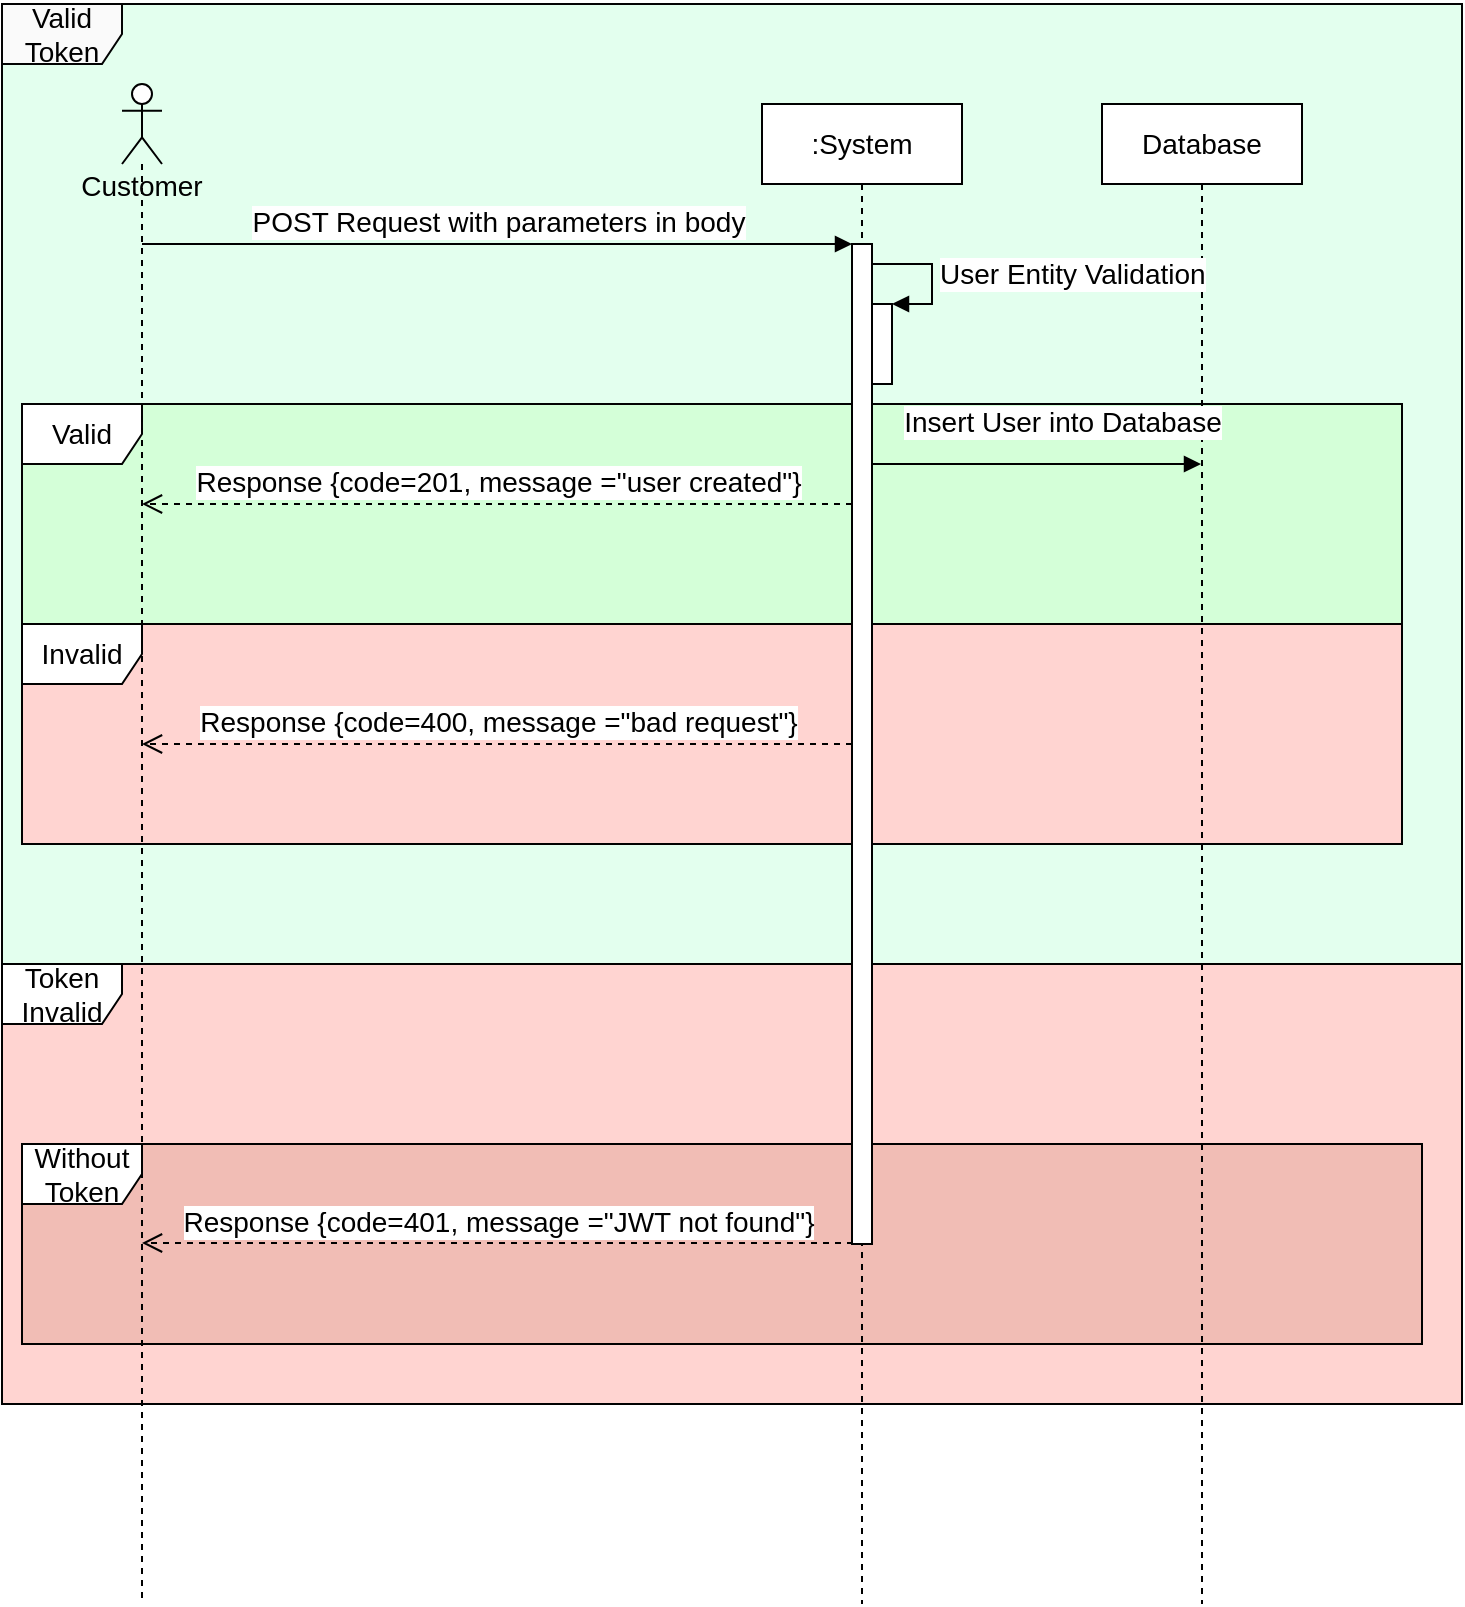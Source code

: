 <mxfile version="13.6.2" type="device"><diagram id="kgpKYQtTHZ0yAKxKKP6v" name="Page-1"><mxGraphModel dx="748" dy="821" grid="1" gridSize="10" guides="1" tooltips="1" connect="1" arrows="1" fold="1" page="1" pageScale="1" pageWidth="850" pageHeight="1100" math="0" shadow="0"><root><mxCell id="0"/><mxCell id="1" parent="0"/><mxCell id="ANFCpuZzOZ3-ZKPfSUP0-6" value="Valid Token" style="shape=umlFrame;whiteSpace=wrap;html=1;fontSize=14;swimlaneFillColor=#E3FFEE;fillColor=#FAFAFA;strokeColor=#030303;" parent="1" vertex="1"><mxGeometry x="10" y="10" width="730" height="510" as="geometry"/></mxCell><mxCell id="ANFCpuZzOZ3-ZKPfSUP0-8" value="Token&lt;br style=&quot;font-size: 14px;&quot;&gt;Invalid" style="shape=umlFrame;whiteSpace=wrap;html=1;fontSize=14;swimlaneFillColor=#FFD4D1;" parent="1" vertex="1"><mxGeometry x="10" y="490" width="730" height="220" as="geometry"/></mxCell><mxCell id="ANFCpuZzOZ3-ZKPfSUP0-11" value="Without Token" style="shape=umlFrame;whiteSpace=wrap;html=1;fontSize=14;swimlaneFillColor=#F1BDB5;" parent="1" vertex="1"><mxGeometry x="20" y="580" width="700" height="100" as="geometry"/></mxCell><mxCell id="ANFCpuZzOZ3-ZKPfSUP0-2" value="Valid" style="shape=umlFrame;whiteSpace=wrap;html=1;fontSize=14;swimlaneFillColor=#D4FFD8;fillColor=#FFFFFF;strokeColor=#030303;" parent="1" vertex="1"><mxGeometry x="20" y="210" width="690" height="110" as="geometry"/></mxCell><mxCell id="ANFCpuZzOZ3-ZKPfSUP0-1" value="Invalid" style="shape=umlFrame;whiteSpace=wrap;html=1;fontSize=14;swimlaneFillColor=#FFD4D1;" parent="1" vertex="1"><mxGeometry x="20" y="320" width="690" height="110" as="geometry"/></mxCell><mxCell id="iv4ygomyx40nY44jYdc9-43" value="Customer&lt;br style=&quot;font-size: 14px;&quot;&gt;" style="shape=umlLifeline;participant=umlActor;perimeter=lifelinePerimeter;whiteSpace=wrap;html=1;container=1;collapsible=0;recursiveResize=0;verticalAlign=top;spacingTop=36;outlineConnect=0;fontSize=14;" parent="1" vertex="1"><mxGeometry x="70" y="50" width="20" height="760" as="geometry"/></mxCell><mxCell id="iv4ygomyx40nY44jYdc9-45" value="Database" style="shape=umlLifeline;perimeter=lifelinePerimeter;whiteSpace=wrap;html=1;container=1;collapsible=0;recursiveResize=0;outlineConnect=0;fontSize=14;" parent="1" vertex="1"><mxGeometry x="560" y="60" width="100" height="750" as="geometry"/></mxCell><mxCell id="iv4ygomyx40nY44jYdc9-47" value="POST Request with parameters in body" style="html=1;verticalAlign=bottom;endArrow=block;entryX=0;entryY=0;fontSize=14;" parent="1" source="iv4ygomyx40nY44jYdc9-43" target="iv4ygomyx40nY44jYdc9-46" edge="1"><mxGeometry relative="1" as="geometry"><mxPoint x="90" y="120" as="sourcePoint"/></mxGeometry></mxCell><mxCell id="iv4ygomyx40nY44jYdc9-54" value="Insert User into Database" style="html=1;verticalAlign=bottom;endArrow=block;fontSize=14;" parent="1" source="iv4ygomyx40nY44jYdc9-46" target="iv4ygomyx40nY44jYdc9-45" edge="1"><mxGeometry x="0.155" y="10" relative="1" as="geometry"><mxPoint x="230" y="270.0" as="sourcePoint"/><mxPoint x="585.5" y="270.0" as="targetPoint"/><Array as="points"><mxPoint x="510" y="240"/></Array><mxPoint as="offset"/></mxGeometry></mxCell><mxCell id="iv4ygomyx40nY44jYdc9-55" value="Response {code=201, message =&quot;user created&quot;}" style="html=1;verticalAlign=bottom;endArrow=open;dashed=1;endSize=8;fontSize=14;" parent="1" source="iv4ygomyx40nY44jYdc9-46" target="iv4ygomyx40nY44jYdc9-43" edge="1"><mxGeometry relative="1" as="geometry"><mxPoint x="80" y="250.0" as="targetPoint"/><mxPoint x="435.5" y="250.0" as="sourcePoint"/><Array as="points"><mxPoint x="230" y="260"/></Array></mxGeometry></mxCell><mxCell id="ANFCpuZzOZ3-ZKPfSUP0-5" value="Response {code=400, message =&quot;bad request&quot;}" style="html=1;verticalAlign=bottom;endArrow=open;dashed=1;endSize=8;fontSize=14;" parent="1" source="iv4ygomyx40nY44jYdc9-46" target="iv4ygomyx40nY44jYdc9-43" edge="1"><mxGeometry relative="1" as="geometry"><mxPoint x="89.5" y="280" as="targetPoint"/><mxPoint x="445" y="280" as="sourcePoint"/><Array as="points"><mxPoint x="260" y="380"/></Array></mxGeometry></mxCell><mxCell id="iv4ygomyx40nY44jYdc9-44" value=":System" style="shape=umlLifeline;perimeter=lifelinePerimeter;whiteSpace=wrap;html=1;container=1;collapsible=0;recursiveResize=0;outlineConnect=0;fontSize=14;" parent="1" vertex="1"><mxGeometry x="390" y="60" width="100" height="750" as="geometry"/></mxCell><mxCell id="iv4ygomyx40nY44jYdc9-46" value="" style="html=1;points=[];perimeter=orthogonalPerimeter;fontSize=14;" parent="iv4ygomyx40nY44jYdc9-44" vertex="1"><mxGeometry x="45" y="70" width="10" height="500" as="geometry"/></mxCell><mxCell id="iv4ygomyx40nY44jYdc9-49" value="" style="html=1;points=[];perimeter=orthogonalPerimeter;fontSize=14;" parent="iv4ygomyx40nY44jYdc9-44" vertex="1"><mxGeometry x="55" y="100" width="10" height="40" as="geometry"/></mxCell><mxCell id="iv4ygomyx40nY44jYdc9-50" value="User Entity Validation" style="edgeStyle=orthogonalEdgeStyle;html=1;align=left;spacingLeft=2;endArrow=block;rounded=0;entryX=1;entryY=0;fontSize=14;" parent="iv4ygomyx40nY44jYdc9-44" source="iv4ygomyx40nY44jYdc9-46" target="iv4ygomyx40nY44jYdc9-49" edge="1"><mxGeometry relative="1" as="geometry"><mxPoint x="60" y="80" as="sourcePoint"/><Array as="points"><mxPoint x="85" y="80"/><mxPoint x="85" y="100"/></Array></mxGeometry></mxCell><mxCell id="ANFCpuZzOZ3-ZKPfSUP0-13" value="Response {code=401, message =&quot;JWT not found&quot;}" style="html=1;verticalAlign=bottom;endArrow=open;dashed=1;endSize=8;fontSize=14;" parent="1" edge="1"><mxGeometry relative="1" as="geometry"><mxPoint x="80" y="629.5" as="targetPoint"/><mxPoint x="435.5" y="629.5" as="sourcePoint"/><Array as="points"><mxPoint x="260.5" y="629.5"/></Array></mxGeometry></mxCell></root></mxGraphModel></diagram></mxfile>